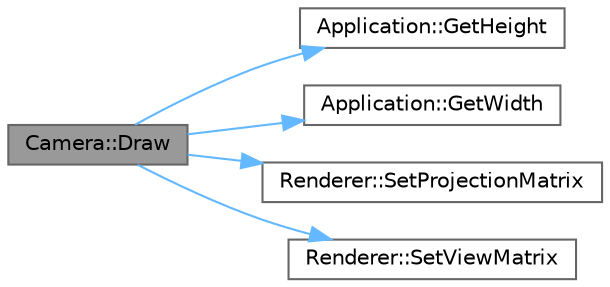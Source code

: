 digraph "Camera::Draw"
{
 // LATEX_PDF_SIZE
  bgcolor="transparent";
  edge [fontname=Helvetica,fontsize=10,labelfontname=Helvetica,labelfontsize=10];
  node [fontname=Helvetica,fontsize=10,shape=box,height=0.2,width=0.4];
  rankdir="LR";
  Node1 [id="Node000001",label="Camera::Draw",height=0.2,width=0.4,color="gray40", fillcolor="grey60", style="filled", fontcolor="black",tooltip=" "];
  Node1 -> Node2 [id="edge5_Node000001_Node000002",color="steelblue1",style="solid",tooltip=" "];
  Node2 [id="Node000002",label="Application::GetHeight",height=0.2,width=0.4,color="grey40", fillcolor="white", style="filled",URL="$class_application.html#a2d023977e1078daa3f74f9d03860c14f",tooltip=" "];
  Node1 -> Node3 [id="edge6_Node000001_Node000003",color="steelblue1",style="solid",tooltip=" "];
  Node3 [id="Node000003",label="Application::GetWidth",height=0.2,width=0.4,color="grey40", fillcolor="white", style="filled",URL="$class_application.html#a4a3e0701ad5b9a555517b4837d343fda",tooltip=" "];
  Node1 -> Node4 [id="edge7_Node000001_Node000004",color="steelblue1",style="solid",tooltip=" "];
  Node4 [id="Node000004",label="Renderer::SetProjectionMatrix",height=0.2,width=0.4,color="grey40", fillcolor="white", style="filled",URL="$class_renderer.html#ad69c19abd3719199a7412972f40391bf",tooltip=" "];
  Node1 -> Node5 [id="edge8_Node000001_Node000005",color="steelblue1",style="solid",tooltip=" "];
  Node5 [id="Node000005",label="Renderer::SetViewMatrix",height=0.2,width=0.4,color="grey40", fillcolor="white", style="filled",URL="$class_renderer.html#a4f539cc63a6bed2694490af38806ec9a",tooltip=" "];
}
